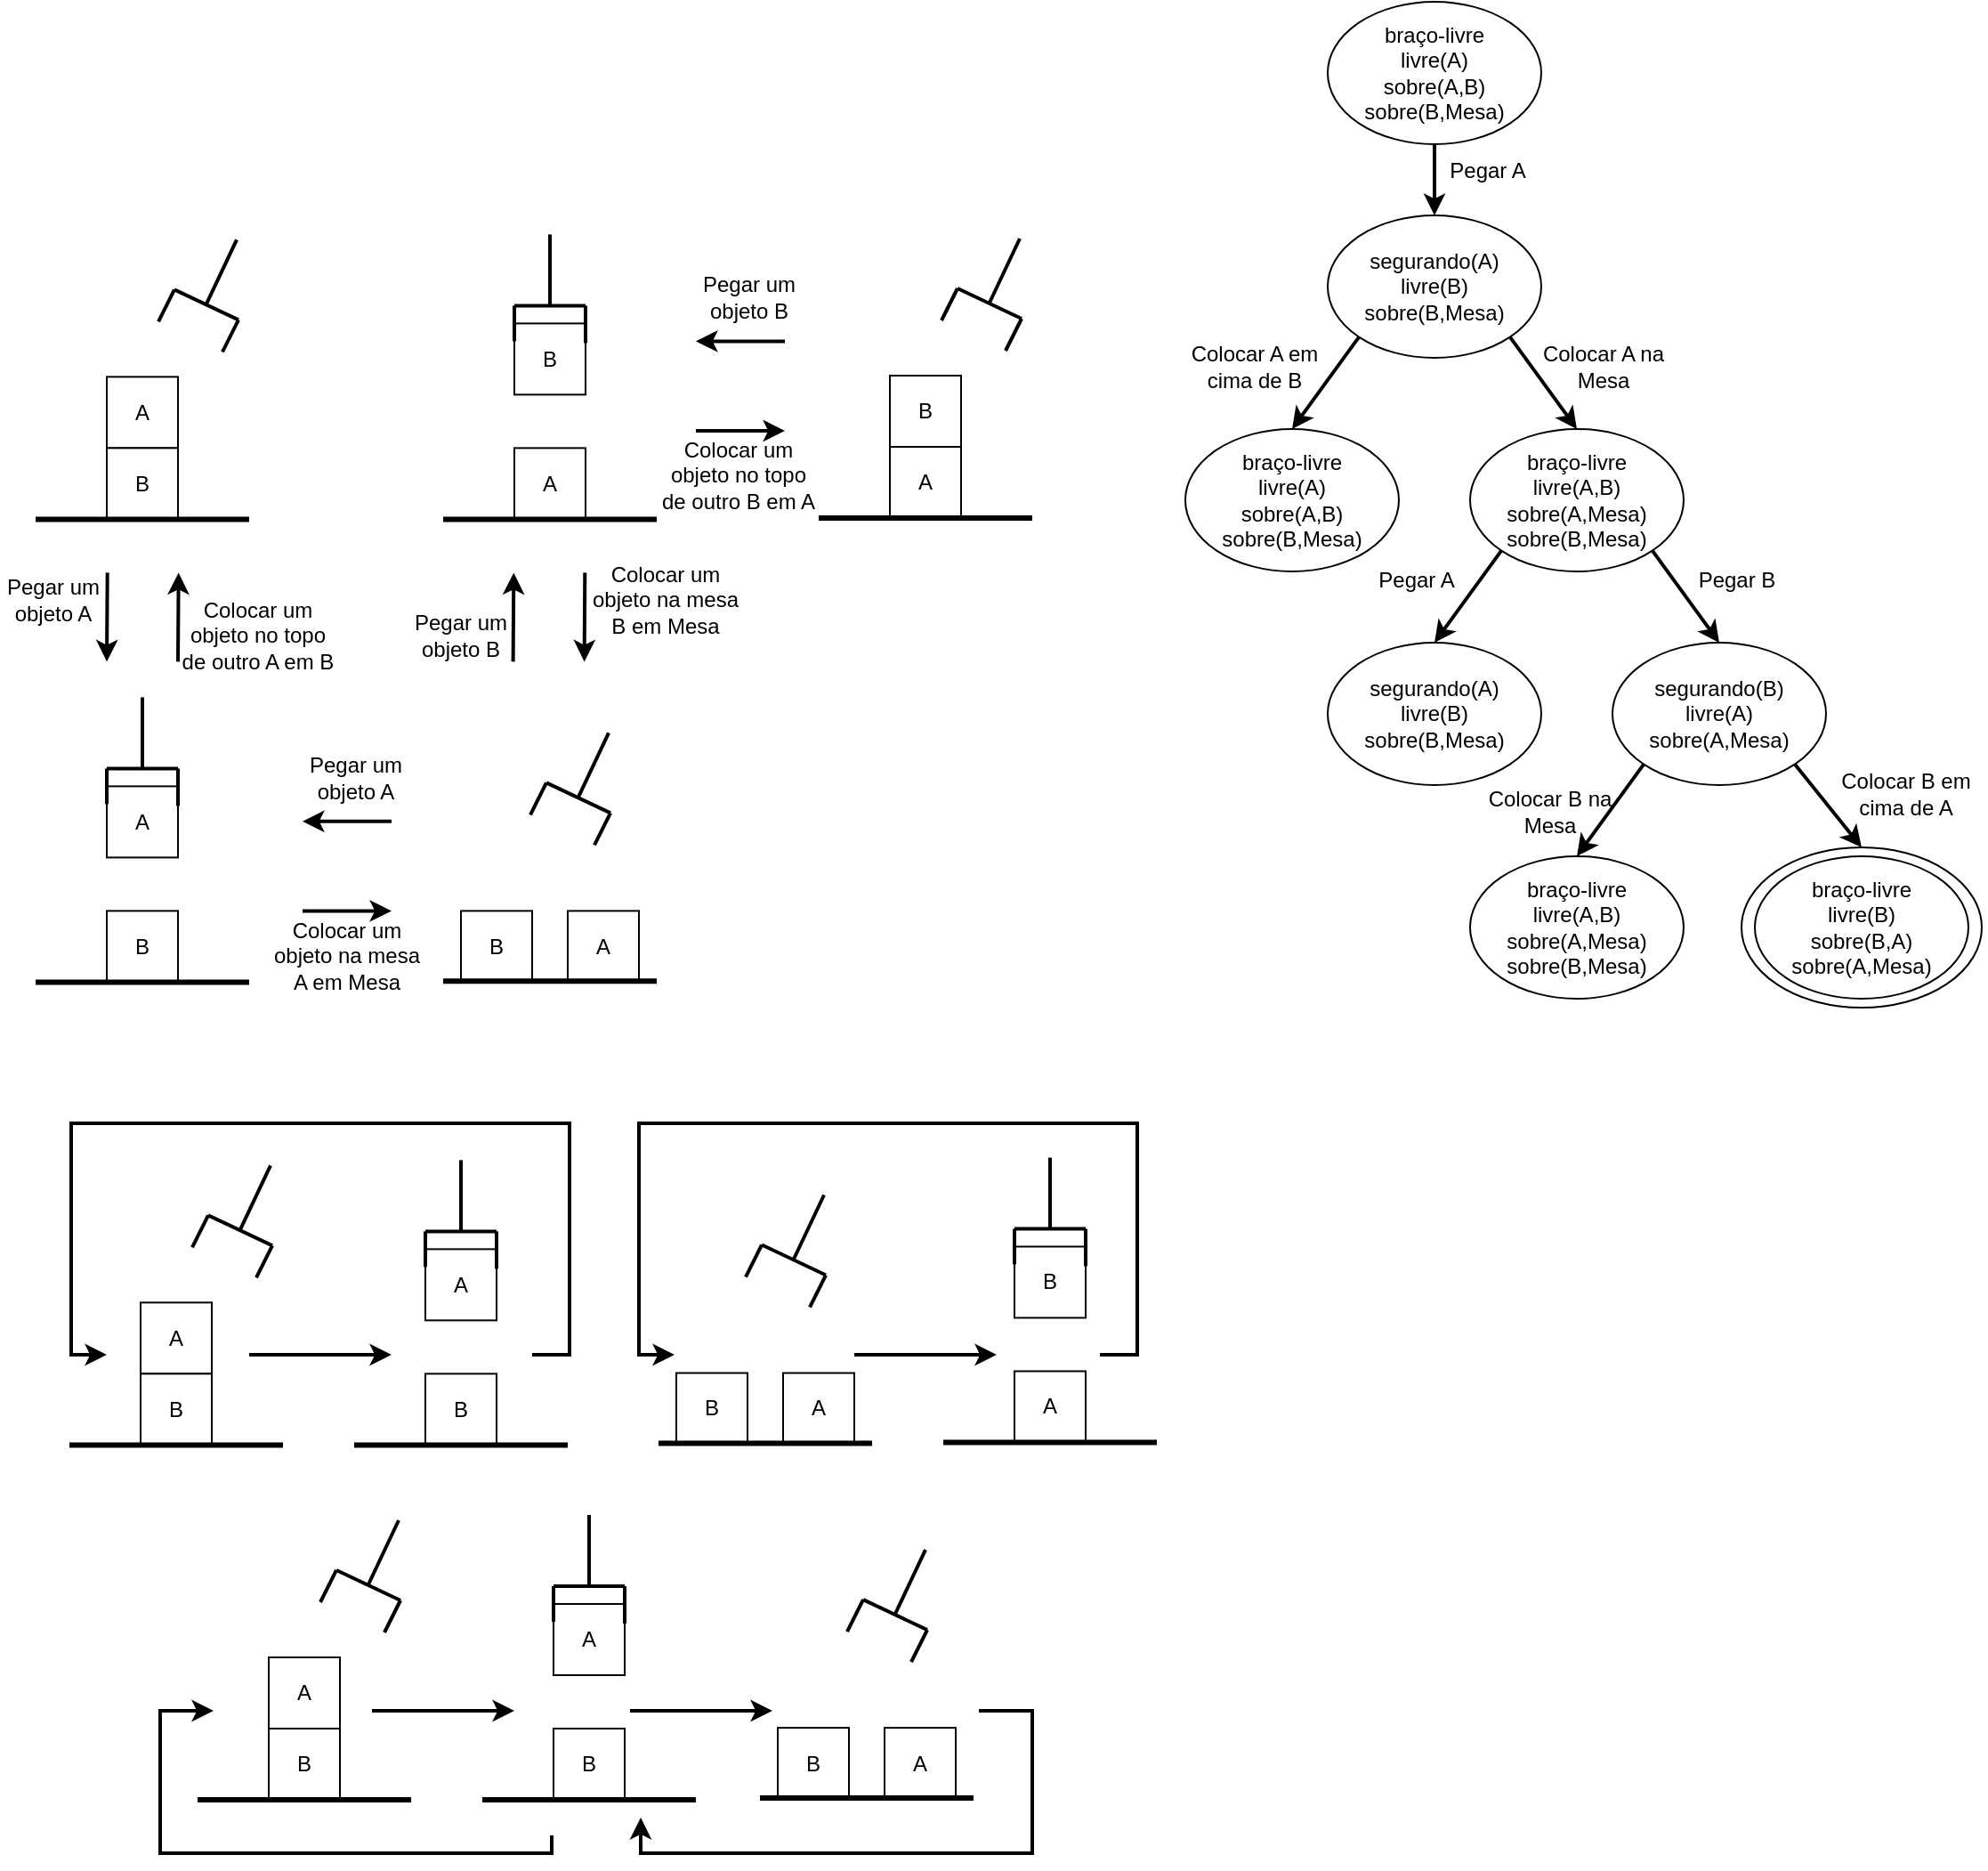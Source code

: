 <mxfile version="20.5.1" type="device"><diagram id="sH138lumXPN_P_m4Gt02" name="Página-1"><mxGraphModel dx="1185" dy="588" grid="1" gridSize="10" guides="1" tooltips="1" connect="1" arrows="1" fold="1" page="1" pageScale="1" pageWidth="827" pageHeight="1169" math="0" shadow="0"><root><mxCell id="0"/><mxCell id="1" parent="0"/><mxCell id="Xl8rN-HbpqzGhEeJ-AXW-102" value="" style="ellipse;whiteSpace=wrap;html=1;" parent="1" vertex="1"><mxGeometry x="998.5" y="515" width="135" height="90" as="geometry"/></mxCell><mxCell id="Xl8rN-HbpqzGhEeJ-AXW-1" value="A" style="whiteSpace=wrap;html=1;aspect=fixed;" parent="1" vertex="1"><mxGeometry x="80" y="250.69" width="40" height="40" as="geometry"/></mxCell><mxCell id="Xl8rN-HbpqzGhEeJ-AXW-2" value="B" style="whiteSpace=wrap;html=1;aspect=fixed;" parent="1" vertex="1"><mxGeometry x="80" y="290.69" width="40" height="40" as="geometry"/></mxCell><mxCell id="Xl8rN-HbpqzGhEeJ-AXW-3" value="" style="endArrow=none;html=1;rounded=0;strokeWidth=3;" parent="1" edge="1"><mxGeometry width="50" height="50" relative="1" as="geometry"><mxPoint x="40" y="330.69" as="sourcePoint"/><mxPoint x="160" y="330.69" as="targetPoint"/></mxGeometry></mxCell><mxCell id="Xl8rN-HbpqzGhEeJ-AXW-8" value="" style="group;rotation=25;" parent="1" vertex="1" connectable="0"><mxGeometry x="120" y="170.69" width="40" height="60" as="geometry"/></mxCell><mxCell id="Xl8rN-HbpqzGhEeJ-AXW-4" value="" style="endArrow=none;html=1;rounded=0;strokeWidth=2;" parent="Xl8rN-HbpqzGhEeJ-AXW-8" edge="1"><mxGeometry width="50" height="50" relative="1" as="geometry"><mxPoint x="16" y="39" as="sourcePoint"/><mxPoint x="33" y="3" as="targetPoint"/></mxGeometry></mxCell><mxCell id="Xl8rN-HbpqzGhEeJ-AXW-5" value="" style="endArrow=none;html=1;rounded=0;strokeWidth=2;" parent="Xl8rN-HbpqzGhEeJ-AXW-8" edge="1"><mxGeometry width="50" height="50" relative="1" as="geometry"><mxPoint x="34" y="48" as="sourcePoint"/><mxPoint x="-2" y="31" as="targetPoint"/></mxGeometry></mxCell><mxCell id="Xl8rN-HbpqzGhEeJ-AXW-6" value="" style="endArrow=none;html=1;rounded=0;strokeWidth=2;" parent="Xl8rN-HbpqzGhEeJ-AXW-8" edge="1"><mxGeometry width="50" height="50" relative="1" as="geometry"><mxPoint x="-11" y="49" as="sourcePoint"/><mxPoint x="-2" y="31" as="targetPoint"/></mxGeometry></mxCell><mxCell id="Xl8rN-HbpqzGhEeJ-AXW-7" value="" style="endArrow=none;html=1;rounded=0;strokeWidth=2;" parent="Xl8rN-HbpqzGhEeJ-AXW-8" edge="1"><mxGeometry width="50" height="50" relative="1" as="geometry"><mxPoint x="25" y="66" as="sourcePoint"/><mxPoint x="34" y="48" as="targetPoint"/></mxGeometry></mxCell><mxCell id="Xl8rN-HbpqzGhEeJ-AXW-9" value="A" style="whiteSpace=wrap;html=1;aspect=fixed;" parent="1" vertex="1"><mxGeometry x="80" y="480.69" width="40" height="40" as="geometry"/></mxCell><mxCell id="Xl8rN-HbpqzGhEeJ-AXW-10" value="B" style="whiteSpace=wrap;html=1;aspect=fixed;" parent="1" vertex="1"><mxGeometry x="80" y="550.69" width="40" height="40" as="geometry"/></mxCell><mxCell id="Xl8rN-HbpqzGhEeJ-AXW-11" value="" style="endArrow=none;html=1;rounded=0;strokeWidth=3;" parent="1" edge="1"><mxGeometry width="50" height="50" relative="1" as="geometry"><mxPoint x="40" y="590.69" as="sourcePoint"/><mxPoint x="160" y="590.69" as="targetPoint"/></mxGeometry></mxCell><mxCell id="Xl8rN-HbpqzGhEeJ-AXW-12" value="" style="group;rotation=0;" parent="1" vertex="1" connectable="0"><mxGeometry x="80" y="430.69" width="40" height="60" as="geometry"/></mxCell><mxCell id="Xl8rN-HbpqzGhEeJ-AXW-13" value="" style="endArrow=none;html=1;rounded=0;strokeWidth=2;" parent="Xl8rN-HbpqzGhEeJ-AXW-12" edge="1"><mxGeometry width="50" height="50" relative="1" as="geometry"><mxPoint x="20" y="40" as="sourcePoint"/><mxPoint x="20" as="targetPoint"/></mxGeometry></mxCell><mxCell id="Xl8rN-HbpqzGhEeJ-AXW-14" value="" style="endArrow=none;html=1;rounded=0;strokeWidth=2;" parent="Xl8rN-HbpqzGhEeJ-AXW-12" edge="1"><mxGeometry width="50" height="50" relative="1" as="geometry"><mxPoint x="40" y="40" as="sourcePoint"/><mxPoint y="40" as="targetPoint"/></mxGeometry></mxCell><mxCell id="Xl8rN-HbpqzGhEeJ-AXW-15" value="" style="endArrow=none;html=1;rounded=0;strokeWidth=2;" parent="Xl8rN-HbpqzGhEeJ-AXW-12" edge="1"><mxGeometry width="50" height="50" relative="1" as="geometry"><mxPoint y="60" as="sourcePoint"/><mxPoint y="40" as="targetPoint"/></mxGeometry></mxCell><mxCell id="Xl8rN-HbpqzGhEeJ-AXW-16" value="" style="endArrow=none;html=1;rounded=0;strokeWidth=2;" parent="Xl8rN-HbpqzGhEeJ-AXW-12" edge="1"><mxGeometry width="50" height="50" relative="1" as="geometry"><mxPoint x="40" y="61" as="sourcePoint"/><mxPoint x="40" y="40" as="targetPoint"/></mxGeometry></mxCell><mxCell id="Xl8rN-HbpqzGhEeJ-AXW-17" value="A" style="whiteSpace=wrap;html=1;aspect=fixed;" parent="1" vertex="1"><mxGeometry x="339" y="550.69" width="40" height="40" as="geometry"/></mxCell><mxCell id="Xl8rN-HbpqzGhEeJ-AXW-18" value="B" style="whiteSpace=wrap;html=1;aspect=fixed;" parent="1" vertex="1"><mxGeometry x="279" y="550.69" width="40" height="40" as="geometry"/></mxCell><mxCell id="Xl8rN-HbpqzGhEeJ-AXW-19" value="" style="endArrow=none;html=1;rounded=0;strokeWidth=3;" parent="1" edge="1"><mxGeometry width="50" height="50" relative="1" as="geometry"><mxPoint x="269" y="590.12" as="sourcePoint"/><mxPoint x="389" y="590.12" as="targetPoint"/></mxGeometry></mxCell><mxCell id="Xl8rN-HbpqzGhEeJ-AXW-25" value="" style="group;rotation=25;" parent="1" vertex="1" connectable="0"><mxGeometry x="329" y="410.69" width="40" height="60" as="geometry"/></mxCell><mxCell id="Xl8rN-HbpqzGhEeJ-AXW-26" value="" style="endArrow=none;html=1;rounded=0;strokeWidth=2;" parent="Xl8rN-HbpqzGhEeJ-AXW-25" edge="1"><mxGeometry width="50" height="50" relative="1" as="geometry"><mxPoint x="16" y="76" as="sourcePoint"/><mxPoint x="33" y="40" as="targetPoint"/></mxGeometry></mxCell><mxCell id="Xl8rN-HbpqzGhEeJ-AXW-27" value="" style="endArrow=none;html=1;rounded=0;strokeWidth=2;" parent="Xl8rN-HbpqzGhEeJ-AXW-25" edge="1"><mxGeometry width="50" height="50" relative="1" as="geometry"><mxPoint x="34" y="85" as="sourcePoint"/><mxPoint x="-2" y="68" as="targetPoint"/></mxGeometry></mxCell><mxCell id="Xl8rN-HbpqzGhEeJ-AXW-28" value="" style="endArrow=none;html=1;rounded=0;strokeWidth=2;" parent="Xl8rN-HbpqzGhEeJ-AXW-25" edge="1"><mxGeometry width="50" height="50" relative="1" as="geometry"><mxPoint x="-11" y="86" as="sourcePoint"/><mxPoint x="-2" y="68" as="targetPoint"/></mxGeometry></mxCell><mxCell id="Xl8rN-HbpqzGhEeJ-AXW-29" value="" style="endArrow=none;html=1;rounded=0;strokeWidth=2;" parent="Xl8rN-HbpqzGhEeJ-AXW-25" edge="1"><mxGeometry width="50" height="50" relative="1" as="geometry"><mxPoint x="25" y="103" as="sourcePoint"/><mxPoint x="34" y="85" as="targetPoint"/></mxGeometry></mxCell><mxCell id="Xl8rN-HbpqzGhEeJ-AXW-38" value="A" style="whiteSpace=wrap;html=1;aspect=fixed;" parent="1" vertex="1"><mxGeometry x="309" y="290.69" width="40" height="40" as="geometry"/></mxCell><mxCell id="Xl8rN-HbpqzGhEeJ-AXW-39" value="B" style="whiteSpace=wrap;html=1;aspect=fixed;" parent="1" vertex="1"><mxGeometry x="309" y="220.69" width="40" height="40" as="geometry"/></mxCell><mxCell id="Xl8rN-HbpqzGhEeJ-AXW-40" value="" style="endArrow=none;html=1;rounded=0;strokeWidth=3;" parent="1" edge="1"><mxGeometry width="50" height="50" relative="1" as="geometry"><mxPoint x="269" y="330.69" as="sourcePoint"/><mxPoint x="389" y="330.69" as="targetPoint"/></mxGeometry></mxCell><mxCell id="Xl8rN-HbpqzGhEeJ-AXW-41" value="" style="group;rotation=0;" parent="1" vertex="1" connectable="0"><mxGeometry x="309" y="170.69" width="40" height="60" as="geometry"/></mxCell><mxCell id="Xl8rN-HbpqzGhEeJ-AXW-42" value="" style="endArrow=none;html=1;rounded=0;strokeWidth=2;" parent="Xl8rN-HbpqzGhEeJ-AXW-41" edge="1"><mxGeometry width="50" height="50" relative="1" as="geometry"><mxPoint x="20" y="40" as="sourcePoint"/><mxPoint x="20" as="targetPoint"/></mxGeometry></mxCell><mxCell id="Xl8rN-HbpqzGhEeJ-AXW-43" value="" style="endArrow=none;html=1;rounded=0;strokeWidth=2;" parent="Xl8rN-HbpqzGhEeJ-AXW-41" edge="1"><mxGeometry width="50" height="50" relative="1" as="geometry"><mxPoint x="40" y="40" as="sourcePoint"/><mxPoint y="40" as="targetPoint"/></mxGeometry></mxCell><mxCell id="Xl8rN-HbpqzGhEeJ-AXW-44" value="" style="endArrow=none;html=1;rounded=0;strokeWidth=2;" parent="Xl8rN-HbpqzGhEeJ-AXW-41" edge="1"><mxGeometry width="50" height="50" relative="1" as="geometry"><mxPoint y="60" as="sourcePoint"/><mxPoint y="40" as="targetPoint"/></mxGeometry></mxCell><mxCell id="Xl8rN-HbpqzGhEeJ-AXW-45" value="" style="endArrow=none;html=1;rounded=0;strokeWidth=2;" parent="Xl8rN-HbpqzGhEeJ-AXW-41" edge="1"><mxGeometry width="50" height="50" relative="1" as="geometry"><mxPoint x="40" y="61" as="sourcePoint"/><mxPoint x="40" y="40" as="targetPoint"/></mxGeometry></mxCell><mxCell id="Xl8rN-HbpqzGhEeJ-AXW-46" value="A" style="whiteSpace=wrap;html=1;aspect=fixed;" parent="1" vertex="1"><mxGeometry x="520" y="290" width="40" height="40" as="geometry"/></mxCell><mxCell id="Xl8rN-HbpqzGhEeJ-AXW-47" value="B" style="whiteSpace=wrap;html=1;aspect=fixed;" parent="1" vertex="1"><mxGeometry x="520" y="250" width="40" height="40" as="geometry"/></mxCell><mxCell id="Xl8rN-HbpqzGhEeJ-AXW-48" value="" style="endArrow=none;html=1;rounded=0;strokeWidth=3;" parent="1" edge="1"><mxGeometry width="50" height="50" relative="1" as="geometry"><mxPoint x="480" y="330" as="sourcePoint"/><mxPoint x="600" y="330" as="targetPoint"/></mxGeometry></mxCell><mxCell id="Xl8rN-HbpqzGhEeJ-AXW-49" value="" style="group;rotation=25;" parent="1" vertex="1" connectable="0"><mxGeometry x="560" y="170" width="40" height="60" as="geometry"/></mxCell><mxCell id="Xl8rN-HbpqzGhEeJ-AXW-50" value="" style="endArrow=none;html=1;rounded=0;strokeWidth=2;" parent="Xl8rN-HbpqzGhEeJ-AXW-49" edge="1"><mxGeometry width="50" height="50" relative="1" as="geometry"><mxPoint x="16" y="39" as="sourcePoint"/><mxPoint x="33" y="3" as="targetPoint"/></mxGeometry></mxCell><mxCell id="Xl8rN-HbpqzGhEeJ-AXW-51" value="" style="endArrow=none;html=1;rounded=0;strokeWidth=2;" parent="Xl8rN-HbpqzGhEeJ-AXW-49" edge="1"><mxGeometry width="50" height="50" relative="1" as="geometry"><mxPoint x="34" y="48" as="sourcePoint"/><mxPoint x="-2" y="31" as="targetPoint"/></mxGeometry></mxCell><mxCell id="Xl8rN-HbpqzGhEeJ-AXW-52" value="" style="endArrow=none;html=1;rounded=0;strokeWidth=2;" parent="Xl8rN-HbpqzGhEeJ-AXW-49" edge="1"><mxGeometry width="50" height="50" relative="1" as="geometry"><mxPoint x="-11" y="49" as="sourcePoint"/><mxPoint x="-2" y="31" as="targetPoint"/></mxGeometry></mxCell><mxCell id="Xl8rN-HbpqzGhEeJ-AXW-53" value="" style="endArrow=none;html=1;rounded=0;strokeWidth=2;" parent="Xl8rN-HbpqzGhEeJ-AXW-49" edge="1"><mxGeometry width="50" height="50" relative="1" as="geometry"><mxPoint x="25" y="66" as="sourcePoint"/><mxPoint x="34" y="48" as="targetPoint"/></mxGeometry></mxCell><mxCell id="Xl8rN-HbpqzGhEeJ-AXW-54" value="" style="endArrow=classic;html=1;rounded=0;strokeWidth=2;" parent="1" edge="1"><mxGeometry width="50" height="50" relative="1" as="geometry"><mxPoint x="80.34" y="360.69" as="sourcePoint"/><mxPoint x="80" y="410.69" as="targetPoint"/></mxGeometry></mxCell><mxCell id="Xl8rN-HbpqzGhEeJ-AXW-55" value="" style="endArrow=classic;html=1;rounded=0;strokeWidth=2;" parent="1" edge="1"><mxGeometry width="50" height="50" relative="1" as="geometry"><mxPoint x="120" y="410.69" as="sourcePoint"/><mxPoint x="120.34" y="360.69" as="targetPoint"/></mxGeometry></mxCell><mxCell id="Xl8rN-HbpqzGhEeJ-AXW-56" value="" style="endArrow=classic;html=1;rounded=0;strokeWidth=2;" parent="1" edge="1"><mxGeometry width="50" height="50" relative="1" as="geometry"><mxPoint x="190" y="550.69" as="sourcePoint"/><mxPoint x="240" y="550.69" as="targetPoint"/></mxGeometry></mxCell><mxCell id="Xl8rN-HbpqzGhEeJ-AXW-57" value="" style="endArrow=classic;html=1;rounded=0;strokeWidth=2;" parent="1" edge="1"><mxGeometry width="50" height="50" relative="1" as="geometry"><mxPoint x="240" y="500.35" as="sourcePoint"/><mxPoint x="190" y="500.35" as="targetPoint"/></mxGeometry></mxCell><mxCell id="Xl8rN-HbpqzGhEeJ-AXW-58" value="" style="endArrow=classic;html=1;rounded=0;strokeWidth=2;" parent="1" edge="1"><mxGeometry width="50" height="50" relative="1" as="geometry"><mxPoint x="308.31" y="410.69" as="sourcePoint"/><mxPoint x="308.65" y="360.69" as="targetPoint"/></mxGeometry></mxCell><mxCell id="Xl8rN-HbpqzGhEeJ-AXW-59" value="" style="endArrow=classic;html=1;rounded=0;strokeWidth=2;" parent="1" edge="1"><mxGeometry width="50" height="50" relative="1" as="geometry"><mxPoint x="348.65" y="360.69" as="sourcePoint"/><mxPoint x="348.31" y="410.69" as="targetPoint"/></mxGeometry></mxCell><mxCell id="Xl8rN-HbpqzGhEeJ-AXW-60" value="" style="endArrow=classic;html=1;rounded=0;strokeWidth=2;" parent="1" edge="1"><mxGeometry width="50" height="50" relative="1" as="geometry"><mxPoint x="411" y="281.03" as="sourcePoint"/><mxPoint x="461" y="281.03" as="targetPoint"/></mxGeometry></mxCell><mxCell id="Xl8rN-HbpqzGhEeJ-AXW-61" value="" style="endArrow=classic;html=1;rounded=0;strokeWidth=2;" parent="1" edge="1"><mxGeometry width="50" height="50" relative="1" as="geometry"><mxPoint x="461" y="230.69" as="sourcePoint"/><mxPoint x="411" y="230.69" as="targetPoint"/></mxGeometry></mxCell><mxCell id="Xl8rN-HbpqzGhEeJ-AXW-62" value="Pegar um objeto A" style="text;html=1;strokeColor=none;fillColor=none;align=center;verticalAlign=middle;whiteSpace=wrap;rounded=0;" parent="1" vertex="1"><mxGeometry x="20" y="360.69" width="60" height="30" as="geometry"/></mxCell><mxCell id="Xl8rN-HbpqzGhEeJ-AXW-63" value="Colocar um objeto no topo de outro A em B" style="text;html=1;strokeColor=none;fillColor=none;align=center;verticalAlign=middle;whiteSpace=wrap;rounded=0;" parent="1" vertex="1"><mxGeometry x="120" y="380.69" width="90" height="30" as="geometry"/></mxCell><mxCell id="Xl8rN-HbpqzGhEeJ-AXW-64" value="Pegar um objeto A" style="text;html=1;strokeColor=none;fillColor=none;align=center;verticalAlign=middle;whiteSpace=wrap;rounded=0;" parent="1" vertex="1"><mxGeometry x="190" y="460.69" width="60" height="30" as="geometry"/></mxCell><mxCell id="Xl8rN-HbpqzGhEeJ-AXW-65" value="Colocar um objeto na mesa A em Mesa" style="text;html=1;strokeColor=none;fillColor=none;align=center;verticalAlign=middle;whiteSpace=wrap;rounded=0;" parent="1" vertex="1"><mxGeometry x="170" y="560.69" width="90" height="30" as="geometry"/></mxCell><mxCell id="Xl8rN-HbpqzGhEeJ-AXW-66" value="Pegar um objeto B" style="text;html=1;strokeColor=none;fillColor=none;align=center;verticalAlign=middle;whiteSpace=wrap;rounded=0;" parent="1" vertex="1"><mxGeometry x="249" y="380.69" width="60" height="30" as="geometry"/></mxCell><mxCell id="Xl8rN-HbpqzGhEeJ-AXW-67" value="Colocar um objeto na mesa B em Mesa" style="text;html=1;strokeColor=none;fillColor=none;align=center;verticalAlign=middle;whiteSpace=wrap;rounded=0;" parent="1" vertex="1"><mxGeometry x="349" y="360.69" width="90" height="30" as="geometry"/></mxCell><mxCell id="Xl8rN-HbpqzGhEeJ-AXW-68" value="Pegar um objeto B" style="text;html=1;strokeColor=none;fillColor=none;align=center;verticalAlign=middle;whiteSpace=wrap;rounded=0;" parent="1" vertex="1"><mxGeometry x="411" y="190.69" width="60" height="30" as="geometry"/></mxCell><mxCell id="Xl8rN-HbpqzGhEeJ-AXW-69" value="Colocar um objeto no topo de outro B em A" style="text;html=1;strokeColor=none;fillColor=none;align=center;verticalAlign=middle;whiteSpace=wrap;rounded=0;" parent="1" vertex="1"><mxGeometry x="390" y="290.69" width="90" height="30" as="geometry"/></mxCell><mxCell id="Xl8rN-HbpqzGhEeJ-AXW-72" value="braço-livre&lt;br&gt;livre(A)&lt;br&gt;sobre(A,B)&lt;br&gt;sobre(B,Mesa)" style="ellipse;whiteSpace=wrap;html=1;" parent="1" vertex="1"><mxGeometry x="766" y="40" width="120" height="80" as="geometry"/></mxCell><mxCell id="Xl8rN-HbpqzGhEeJ-AXW-73" value="segurando(A)&lt;br&gt;livre(B)&lt;br&gt;sobre(B,Mesa)" style="ellipse;whiteSpace=wrap;html=1;" parent="1" vertex="1"><mxGeometry x="766" y="160" width="120" height="80" as="geometry"/></mxCell><mxCell id="Xl8rN-HbpqzGhEeJ-AXW-74" value="braço-livre&lt;br&gt;livre(A,B)&lt;br&gt;sobre(A,Mesa)&lt;br&gt;sobre(B,Mesa)" style="ellipse;whiteSpace=wrap;html=1;" parent="1" vertex="1"><mxGeometry x="846" y="280" width="120" height="80" as="geometry"/></mxCell><mxCell id="Xl8rN-HbpqzGhEeJ-AXW-75" value="segurando(B)&lt;br&gt;livre(A)&lt;br&gt;sobre(A,Mesa)" style="ellipse;whiteSpace=wrap;html=1;" parent="1" vertex="1"><mxGeometry x="926" y="400" width="120" height="80" as="geometry"/></mxCell><mxCell id="Xl8rN-HbpqzGhEeJ-AXW-76" value="braço-livre&lt;br&gt;livre(B)&lt;br&gt;sobre(B,A)&lt;br&gt;sobre(A,Mesa)" style="ellipse;whiteSpace=wrap;html=1;" parent="1" vertex="1"><mxGeometry x="1006" y="520" width="120" height="80" as="geometry"/></mxCell><mxCell id="Xl8rN-HbpqzGhEeJ-AXW-79" value="Pegar A" style="text;html=1;strokeColor=none;fillColor=none;align=center;verticalAlign=middle;whiteSpace=wrap;rounded=0;" parent="1" vertex="1"><mxGeometry x="826" y="120" width="60" height="30" as="geometry"/></mxCell><mxCell id="Xl8rN-HbpqzGhEeJ-AXW-81" value="Colocar A em cima de B" style="text;html=1;strokeColor=none;fillColor=none;align=center;verticalAlign=middle;whiteSpace=wrap;rounded=0;" parent="1" vertex="1"><mxGeometry x="680" y="230" width="90" height="30" as="geometry"/></mxCell><mxCell id="Xl8rN-HbpqzGhEeJ-AXW-82" value="" style="endArrow=classic;html=1;rounded=0;strokeWidth=2;exitX=0.5;exitY=1;exitDx=0;exitDy=0;entryX=0.5;entryY=0;entryDx=0;entryDy=0;" parent="1" source="Xl8rN-HbpqzGhEeJ-AXW-72" target="Xl8rN-HbpqzGhEeJ-AXW-73" edge="1"><mxGeometry width="50" height="50" relative="1" as="geometry"><mxPoint x="706" y="220" as="sourcePoint"/><mxPoint x="756" y="170" as="targetPoint"/></mxGeometry></mxCell><mxCell id="Xl8rN-HbpqzGhEeJ-AXW-83" value="braço-livre&lt;br&gt;livre(A)&lt;br&gt;sobre(A,B)&lt;br&gt;sobre(B,Mesa)" style="ellipse;whiteSpace=wrap;html=1;" parent="1" vertex="1"><mxGeometry x="686" y="280" width="120" height="80" as="geometry"/></mxCell><mxCell id="Xl8rN-HbpqzGhEeJ-AXW-85" value="" style="endArrow=classic;html=1;rounded=0;strokeWidth=2;exitX=0;exitY=1;exitDx=0;exitDy=0;entryX=0.5;entryY=0;entryDx=0;entryDy=0;" parent="1" source="Xl8rN-HbpqzGhEeJ-AXW-73" target="Xl8rN-HbpqzGhEeJ-AXW-83" edge="1"><mxGeometry width="50" height="50" relative="1" as="geometry"><mxPoint x="826" y="240" as="sourcePoint"/><mxPoint x="826" y="280" as="targetPoint"/></mxGeometry></mxCell><mxCell id="Xl8rN-HbpqzGhEeJ-AXW-86" value="" style="endArrow=classic;html=1;rounded=0;strokeWidth=2;exitX=1;exitY=1;exitDx=0;exitDy=0;entryX=0.5;entryY=0;entryDx=0;entryDy=0;" parent="1" source="Xl8rN-HbpqzGhEeJ-AXW-73" target="Xl8rN-HbpqzGhEeJ-AXW-74" edge="1"><mxGeometry width="50" height="50" relative="1" as="geometry"><mxPoint x="706" y="290" as="sourcePoint"/><mxPoint x="756" y="240" as="targetPoint"/></mxGeometry></mxCell><mxCell id="Xl8rN-HbpqzGhEeJ-AXW-87" value="Colocar A na Mesa" style="text;html=1;strokeColor=none;fillColor=none;align=center;verticalAlign=middle;whiteSpace=wrap;rounded=0;" parent="1" vertex="1"><mxGeometry x="876" y="230" width="90" height="30" as="geometry"/></mxCell><mxCell id="Xl8rN-HbpqzGhEeJ-AXW-88" value="segurando(A)&lt;br&gt;livre(B)&lt;br&gt;sobre(B,Mesa)" style="ellipse;whiteSpace=wrap;html=1;" parent="1" vertex="1"><mxGeometry x="766" y="400" width="120" height="80" as="geometry"/></mxCell><mxCell id="Xl8rN-HbpqzGhEeJ-AXW-90" value="" style="endArrow=classic;html=1;rounded=0;strokeWidth=2;exitX=0;exitY=1;exitDx=0;exitDy=0;entryX=0.5;entryY=0;entryDx=0;entryDy=0;" parent="1" source="Xl8rN-HbpqzGhEeJ-AXW-74" target="Xl8rN-HbpqzGhEeJ-AXW-88" edge="1"><mxGeometry width="50" height="50" relative="1" as="geometry"><mxPoint x="863.574" y="348.284" as="sourcePoint"/><mxPoint x="806" y="380" as="targetPoint"/></mxGeometry></mxCell><mxCell id="Xl8rN-HbpqzGhEeJ-AXW-91" value="Pegar A" style="text;html=1;strokeColor=none;fillColor=none;align=center;verticalAlign=middle;whiteSpace=wrap;rounded=0;" parent="1" vertex="1"><mxGeometry x="786" y="350" width="60" height="30" as="geometry"/></mxCell><mxCell id="Xl8rN-HbpqzGhEeJ-AXW-92" value="" style="endArrow=classic;html=1;rounded=0;strokeWidth=2;exitX=1;exitY=1;exitDx=0;exitDy=0;entryX=0.5;entryY=0;entryDx=0;entryDy=0;" parent="1" source="Xl8rN-HbpqzGhEeJ-AXW-74" target="Xl8rN-HbpqzGhEeJ-AXW-75" edge="1"><mxGeometry width="50" height="50" relative="1" as="geometry"><mxPoint x="936" y="380" as="sourcePoint"/><mxPoint x="1006" y="360" as="targetPoint"/></mxGeometry></mxCell><mxCell id="Xl8rN-HbpqzGhEeJ-AXW-93" value="Pegar B" style="text;html=1;strokeColor=none;fillColor=none;align=center;verticalAlign=middle;whiteSpace=wrap;rounded=0;" parent="1" vertex="1"><mxGeometry x="966" y="350" width="60" height="30" as="geometry"/></mxCell><mxCell id="Xl8rN-HbpqzGhEeJ-AXW-94" value="braço-livre&lt;br&gt;livre(A,B)&lt;br&gt;sobre(A,Mesa)&lt;br&gt;sobre(B,Mesa)" style="ellipse;whiteSpace=wrap;html=1;" parent="1" vertex="1"><mxGeometry x="846" y="520" width="120" height="80" as="geometry"/></mxCell><mxCell id="Xl8rN-HbpqzGhEeJ-AXW-95" value="" style="endArrow=classic;html=1;rounded=0;strokeWidth=2;exitX=0;exitY=1;exitDx=0;exitDy=0;entryX=0.5;entryY=0;entryDx=0;entryDy=0;" parent="1" source="Xl8rN-HbpqzGhEeJ-AXW-75" target="Xl8rN-HbpqzGhEeJ-AXW-94" edge="1"><mxGeometry width="50" height="50" relative="1" as="geometry"><mxPoint x="946" y="490" as="sourcePoint"/><mxPoint x="896" y="510" as="targetPoint"/></mxGeometry></mxCell><mxCell id="Xl8rN-HbpqzGhEeJ-AXW-96" value="" style="endArrow=classic;html=1;rounded=0;strokeWidth=2;exitX=1;exitY=1;exitDx=0;exitDy=0;entryX=0.5;entryY=0;entryDx=0;entryDy=0;" parent="1" source="Xl8rN-HbpqzGhEeJ-AXW-75" target="Xl8rN-HbpqzGhEeJ-AXW-102" edge="1"><mxGeometry width="50" height="50" relative="1" as="geometry"><mxPoint x="1016" y="500" as="sourcePoint"/><mxPoint x="1016" y="500" as="targetPoint"/></mxGeometry></mxCell><mxCell id="Xl8rN-HbpqzGhEeJ-AXW-97" value="Colocar B na Mesa" style="text;html=1;strokeColor=none;fillColor=none;align=center;verticalAlign=middle;whiteSpace=wrap;rounded=0;" parent="1" vertex="1"><mxGeometry x="846" y="480" width="90" height="30" as="geometry"/></mxCell><mxCell id="Xl8rN-HbpqzGhEeJ-AXW-98" value="Colocar B em cima de A" style="text;html=1;strokeColor=none;fillColor=none;align=center;verticalAlign=middle;whiteSpace=wrap;rounded=0;" parent="1" vertex="1"><mxGeometry x="1046" y="470" width="90" height="30" as="geometry"/></mxCell><mxCell id="00lQTRc9h0J12od1qEHV-8" value="A" style="whiteSpace=wrap;html=1;aspect=fixed;" vertex="1" parent="1"><mxGeometry x="99" y="770.69" width="40" height="40" as="geometry"/></mxCell><mxCell id="00lQTRc9h0J12od1qEHV-9" value="B" style="whiteSpace=wrap;html=1;aspect=fixed;" vertex="1" parent="1"><mxGeometry x="99" y="810.69" width="40" height="40" as="geometry"/></mxCell><mxCell id="00lQTRc9h0J12od1qEHV-10" value="" style="endArrow=none;html=1;rounded=0;strokeWidth=3;" edge="1" parent="1"><mxGeometry width="50" height="50" relative="1" as="geometry"><mxPoint x="59" y="850.69" as="sourcePoint"/><mxPoint x="179" y="850.69" as="targetPoint"/></mxGeometry></mxCell><mxCell id="00lQTRc9h0J12od1qEHV-11" value="" style="group;rotation=25;" vertex="1" connectable="0" parent="1"><mxGeometry x="139" y="690.69" width="40" height="60" as="geometry"/></mxCell><mxCell id="00lQTRc9h0J12od1qEHV-12" value="" style="endArrow=none;html=1;rounded=0;strokeWidth=2;" edge="1" parent="00lQTRc9h0J12od1qEHV-11"><mxGeometry width="50" height="50" relative="1" as="geometry"><mxPoint x="16" y="39" as="sourcePoint"/><mxPoint x="33" y="3" as="targetPoint"/></mxGeometry></mxCell><mxCell id="00lQTRc9h0J12od1qEHV-13" value="" style="endArrow=none;html=1;rounded=0;strokeWidth=2;" edge="1" parent="00lQTRc9h0J12od1qEHV-11"><mxGeometry width="50" height="50" relative="1" as="geometry"><mxPoint x="34" y="48" as="sourcePoint"/><mxPoint x="-2" y="31" as="targetPoint"/></mxGeometry></mxCell><mxCell id="00lQTRc9h0J12od1qEHV-14" value="" style="endArrow=none;html=1;rounded=0;strokeWidth=2;" edge="1" parent="00lQTRc9h0J12od1qEHV-11"><mxGeometry width="50" height="50" relative="1" as="geometry"><mxPoint x="-11" y="49" as="sourcePoint"/><mxPoint x="-2" y="31" as="targetPoint"/></mxGeometry></mxCell><mxCell id="00lQTRc9h0J12od1qEHV-15" value="" style="endArrow=none;html=1;rounded=0;strokeWidth=2;" edge="1" parent="00lQTRc9h0J12od1qEHV-11"><mxGeometry width="50" height="50" relative="1" as="geometry"><mxPoint x="25" y="66" as="sourcePoint"/><mxPoint x="34" y="48" as="targetPoint"/></mxGeometry></mxCell><mxCell id="00lQTRc9h0J12od1qEHV-16" value="A" style="whiteSpace=wrap;html=1;aspect=fixed;" vertex="1" parent="1"><mxGeometry x="259" y="740.69" width="40" height="40" as="geometry"/></mxCell><mxCell id="00lQTRc9h0J12od1qEHV-17" value="B" style="whiteSpace=wrap;html=1;aspect=fixed;" vertex="1" parent="1"><mxGeometry x="259" y="810.69" width="40" height="40" as="geometry"/></mxCell><mxCell id="00lQTRc9h0J12od1qEHV-18" value="" style="endArrow=none;html=1;rounded=0;strokeWidth=3;" edge="1" parent="1"><mxGeometry width="50" height="50" relative="1" as="geometry"><mxPoint x="219" y="850.69" as="sourcePoint"/><mxPoint x="339" y="850.69" as="targetPoint"/></mxGeometry></mxCell><mxCell id="00lQTRc9h0J12od1qEHV-19" value="" style="group;rotation=0;" vertex="1" connectable="0" parent="1"><mxGeometry x="259" y="690.69" width="40" height="60" as="geometry"/></mxCell><mxCell id="00lQTRc9h0J12od1qEHV-20" value="" style="endArrow=none;html=1;rounded=0;strokeWidth=2;" edge="1" parent="00lQTRc9h0J12od1qEHV-19"><mxGeometry width="50" height="50" relative="1" as="geometry"><mxPoint x="20" y="40" as="sourcePoint"/><mxPoint x="20" as="targetPoint"/></mxGeometry></mxCell><mxCell id="00lQTRc9h0J12od1qEHV-21" value="" style="endArrow=none;html=1;rounded=0;strokeWidth=2;" edge="1" parent="00lQTRc9h0J12od1qEHV-19"><mxGeometry width="50" height="50" relative="1" as="geometry"><mxPoint x="40" y="40" as="sourcePoint"/><mxPoint y="40" as="targetPoint"/></mxGeometry></mxCell><mxCell id="00lQTRc9h0J12od1qEHV-22" value="" style="endArrow=none;html=1;rounded=0;strokeWidth=2;" edge="1" parent="00lQTRc9h0J12od1qEHV-19"><mxGeometry width="50" height="50" relative="1" as="geometry"><mxPoint y="60" as="sourcePoint"/><mxPoint y="40" as="targetPoint"/></mxGeometry></mxCell><mxCell id="00lQTRc9h0J12od1qEHV-23" value="" style="endArrow=none;html=1;rounded=0;strokeWidth=2;" edge="1" parent="00lQTRc9h0J12od1qEHV-19"><mxGeometry width="50" height="50" relative="1" as="geometry"><mxPoint x="40" y="61" as="sourcePoint"/><mxPoint x="40" y="40" as="targetPoint"/></mxGeometry></mxCell><mxCell id="00lQTRc9h0J12od1qEHV-65" value="" style="endArrow=classic;html=1;rounded=0;strokeWidth=2;" edge="1" parent="1"><mxGeometry width="50" height="50" relative="1" as="geometry"><mxPoint x="160" y="800" as="sourcePoint"/><mxPoint x="240" y="800" as="targetPoint"/></mxGeometry></mxCell><mxCell id="00lQTRc9h0J12od1qEHV-66" value="" style="endArrow=classic;html=1;rounded=0;strokeWidth=2;" edge="1" parent="1"><mxGeometry width="50" height="50" relative="1" as="geometry"><mxPoint x="319" y="800" as="sourcePoint"/><mxPoint x="80" y="800" as="targetPoint"/><Array as="points"><mxPoint x="340" y="800"/><mxPoint x="340" y="670"/><mxPoint x="60" y="670"/><mxPoint x="60" y="800"/></Array></mxGeometry></mxCell><mxCell id="00lQTRc9h0J12od1qEHV-78" value="A" style="whiteSpace=wrap;html=1;aspect=fixed;" vertex="1" parent="1"><mxGeometry x="460" y="810.26" width="40" height="40" as="geometry"/></mxCell><mxCell id="00lQTRc9h0J12od1qEHV-79" value="B" style="whiteSpace=wrap;html=1;aspect=fixed;" vertex="1" parent="1"><mxGeometry x="400" y="810.26" width="40" height="40" as="geometry"/></mxCell><mxCell id="00lQTRc9h0J12od1qEHV-80" value="" style="endArrow=none;html=1;rounded=0;strokeWidth=3;" edge="1" parent="1"><mxGeometry width="50" height="50" relative="1" as="geometry"><mxPoint x="390" y="849.69" as="sourcePoint"/><mxPoint x="510" y="849.69" as="targetPoint"/></mxGeometry></mxCell><mxCell id="00lQTRc9h0J12od1qEHV-81" value="" style="endArrow=none;html=1;rounded=0;strokeWidth=2;" edge="1" parent="1"><mxGeometry width="50" height="50" relative="1" as="geometry"><mxPoint x="466" y="746.26" as="sourcePoint"/><mxPoint x="483" y="710.26" as="targetPoint"/></mxGeometry></mxCell><mxCell id="00lQTRc9h0J12od1qEHV-82" value="" style="endArrow=none;html=1;rounded=0;strokeWidth=2;" edge="1" parent="1"><mxGeometry width="50" height="50" relative="1" as="geometry"><mxPoint x="484" y="755.26" as="sourcePoint"/><mxPoint x="448" y="738.26" as="targetPoint"/></mxGeometry></mxCell><mxCell id="00lQTRc9h0J12od1qEHV-83" value="" style="endArrow=none;html=1;rounded=0;strokeWidth=2;" edge="1" parent="1"><mxGeometry width="50" height="50" relative="1" as="geometry"><mxPoint x="439" y="756.26" as="sourcePoint"/><mxPoint x="448" y="738.26" as="targetPoint"/></mxGeometry></mxCell><mxCell id="00lQTRc9h0J12od1qEHV-84" value="" style="endArrow=none;html=1;rounded=0;strokeWidth=2;" edge="1" parent="1"><mxGeometry width="50" height="50" relative="1" as="geometry"><mxPoint x="475" y="773.26" as="sourcePoint"/><mxPoint x="484" y="755.26" as="targetPoint"/></mxGeometry></mxCell><mxCell id="00lQTRc9h0J12od1qEHV-85" value="A" style="whiteSpace=wrap;html=1;aspect=fixed;" vertex="1" parent="1"><mxGeometry x="590" y="809.26" width="40" height="40" as="geometry"/></mxCell><mxCell id="00lQTRc9h0J12od1qEHV-86" value="B" style="whiteSpace=wrap;html=1;aspect=fixed;" vertex="1" parent="1"><mxGeometry x="590" y="739.26" width="40" height="40" as="geometry"/></mxCell><mxCell id="00lQTRc9h0J12od1qEHV-87" value="" style="endArrow=none;html=1;rounded=0;strokeWidth=3;" edge="1" parent="1"><mxGeometry width="50" height="50" relative="1" as="geometry"><mxPoint x="550" y="849.26" as="sourcePoint"/><mxPoint x="670" y="849.26" as="targetPoint"/></mxGeometry></mxCell><mxCell id="00lQTRc9h0J12od1qEHV-88" value="" style="group;rotation=0;" vertex="1" connectable="0" parent="1"><mxGeometry x="590" y="689.26" width="40" height="60" as="geometry"/></mxCell><mxCell id="00lQTRc9h0J12od1qEHV-89" value="" style="endArrow=none;html=1;rounded=0;strokeWidth=2;" edge="1" parent="00lQTRc9h0J12od1qEHV-88"><mxGeometry width="50" height="50" relative="1" as="geometry"><mxPoint x="20" y="40" as="sourcePoint"/><mxPoint x="20" as="targetPoint"/></mxGeometry></mxCell><mxCell id="00lQTRc9h0J12od1qEHV-90" value="" style="endArrow=none;html=1;rounded=0;strokeWidth=2;" edge="1" parent="00lQTRc9h0J12od1qEHV-88"><mxGeometry width="50" height="50" relative="1" as="geometry"><mxPoint x="40" y="40" as="sourcePoint"/><mxPoint y="40" as="targetPoint"/></mxGeometry></mxCell><mxCell id="00lQTRc9h0J12od1qEHV-91" value="" style="endArrow=none;html=1;rounded=0;strokeWidth=2;" edge="1" parent="00lQTRc9h0J12od1qEHV-88"><mxGeometry width="50" height="50" relative="1" as="geometry"><mxPoint y="60" as="sourcePoint"/><mxPoint y="40" as="targetPoint"/></mxGeometry></mxCell><mxCell id="00lQTRc9h0J12od1qEHV-92" value="" style="endArrow=none;html=1;rounded=0;strokeWidth=2;" edge="1" parent="00lQTRc9h0J12od1qEHV-88"><mxGeometry width="50" height="50" relative="1" as="geometry"><mxPoint x="40" y="61" as="sourcePoint"/><mxPoint x="40" y="40" as="targetPoint"/></mxGeometry></mxCell><mxCell id="00lQTRc9h0J12od1qEHV-93" value="" style="endArrow=classic;html=1;rounded=0;strokeWidth=2;" edge="1" parent="1"><mxGeometry width="50" height="50" relative="1" as="geometry"><mxPoint x="638" y="800" as="sourcePoint"/><mxPoint x="399" y="800" as="targetPoint"/><Array as="points"><mxPoint x="659" y="800"/><mxPoint x="659" y="670"/><mxPoint x="379" y="670"/><mxPoint x="379" y="800"/></Array></mxGeometry></mxCell><mxCell id="00lQTRc9h0J12od1qEHV-94" value="" style="endArrow=classic;html=1;rounded=0;strokeWidth=2;" edge="1" parent="1"><mxGeometry width="50" height="50" relative="1" as="geometry"><mxPoint x="500" y="800" as="sourcePoint"/><mxPoint x="580" y="800" as="targetPoint"/></mxGeometry></mxCell><mxCell id="00lQTRc9h0J12od1qEHV-95" value="A" style="whiteSpace=wrap;html=1;aspect=fixed;" vertex="1" parent="1"><mxGeometry x="171" y="970" width="40" height="40" as="geometry"/></mxCell><mxCell id="00lQTRc9h0J12od1qEHV-96" value="B" style="whiteSpace=wrap;html=1;aspect=fixed;" vertex="1" parent="1"><mxGeometry x="171" y="1010" width="40" height="40" as="geometry"/></mxCell><mxCell id="00lQTRc9h0J12od1qEHV-97" value="" style="endArrow=none;html=1;rounded=0;strokeWidth=3;" edge="1" parent="1"><mxGeometry width="50" height="50" relative="1" as="geometry"><mxPoint x="131" y="1050" as="sourcePoint"/><mxPoint x="251" y="1050" as="targetPoint"/></mxGeometry></mxCell><mxCell id="00lQTRc9h0J12od1qEHV-98" value="" style="group;rotation=25;" vertex="1" connectable="0" parent="1"><mxGeometry x="211" y="890" width="40" height="60" as="geometry"/></mxCell><mxCell id="00lQTRc9h0J12od1qEHV-99" value="" style="endArrow=none;html=1;rounded=0;strokeWidth=2;" edge="1" parent="00lQTRc9h0J12od1qEHV-98"><mxGeometry width="50" height="50" relative="1" as="geometry"><mxPoint x="16" y="39" as="sourcePoint"/><mxPoint x="33" y="3" as="targetPoint"/></mxGeometry></mxCell><mxCell id="00lQTRc9h0J12od1qEHV-100" value="" style="endArrow=none;html=1;rounded=0;strokeWidth=2;" edge="1" parent="00lQTRc9h0J12od1qEHV-98"><mxGeometry width="50" height="50" relative="1" as="geometry"><mxPoint x="34" y="48" as="sourcePoint"/><mxPoint x="-2" y="31" as="targetPoint"/></mxGeometry></mxCell><mxCell id="00lQTRc9h0J12od1qEHV-101" value="" style="endArrow=none;html=1;rounded=0;strokeWidth=2;" edge="1" parent="00lQTRc9h0J12od1qEHV-98"><mxGeometry width="50" height="50" relative="1" as="geometry"><mxPoint x="-11" y="49" as="sourcePoint"/><mxPoint x="-2" y="31" as="targetPoint"/></mxGeometry></mxCell><mxCell id="00lQTRc9h0J12od1qEHV-102" value="" style="endArrow=none;html=1;rounded=0;strokeWidth=2;" edge="1" parent="00lQTRc9h0J12od1qEHV-98"><mxGeometry width="50" height="50" relative="1" as="geometry"><mxPoint x="25" y="66" as="sourcePoint"/><mxPoint x="34" y="48" as="targetPoint"/></mxGeometry></mxCell><mxCell id="00lQTRc9h0J12od1qEHV-103" value="A" style="whiteSpace=wrap;html=1;aspect=fixed;" vertex="1" parent="1"><mxGeometry x="331" y="940" width="40" height="40" as="geometry"/></mxCell><mxCell id="00lQTRc9h0J12od1qEHV-104" value="B" style="whiteSpace=wrap;html=1;aspect=fixed;" vertex="1" parent="1"><mxGeometry x="331" y="1010" width="40" height="40" as="geometry"/></mxCell><mxCell id="00lQTRc9h0J12od1qEHV-105" value="" style="endArrow=none;html=1;rounded=0;strokeWidth=3;" edge="1" parent="1"><mxGeometry width="50" height="50" relative="1" as="geometry"><mxPoint x="291" y="1050" as="sourcePoint"/><mxPoint x="411" y="1050" as="targetPoint"/></mxGeometry></mxCell><mxCell id="00lQTRc9h0J12od1qEHV-106" value="" style="group;rotation=0;" vertex="1" connectable="0" parent="1"><mxGeometry x="331" y="890" width="40" height="60" as="geometry"/></mxCell><mxCell id="00lQTRc9h0J12od1qEHV-107" value="" style="endArrow=none;html=1;rounded=0;strokeWidth=2;" edge="1" parent="00lQTRc9h0J12od1qEHV-106"><mxGeometry width="50" height="50" relative="1" as="geometry"><mxPoint x="20" y="40" as="sourcePoint"/><mxPoint x="20" as="targetPoint"/></mxGeometry></mxCell><mxCell id="00lQTRc9h0J12od1qEHV-108" value="" style="endArrow=none;html=1;rounded=0;strokeWidth=2;" edge="1" parent="00lQTRc9h0J12od1qEHV-106"><mxGeometry width="50" height="50" relative="1" as="geometry"><mxPoint x="40" y="40" as="sourcePoint"/><mxPoint y="40" as="targetPoint"/></mxGeometry></mxCell><mxCell id="00lQTRc9h0J12od1qEHV-109" value="" style="endArrow=none;html=1;rounded=0;strokeWidth=2;" edge="1" parent="00lQTRc9h0J12od1qEHV-106"><mxGeometry width="50" height="50" relative="1" as="geometry"><mxPoint y="60" as="sourcePoint"/><mxPoint y="40" as="targetPoint"/></mxGeometry></mxCell><mxCell id="00lQTRc9h0J12od1qEHV-110" value="" style="endArrow=none;html=1;rounded=0;strokeWidth=2;" edge="1" parent="00lQTRc9h0J12od1qEHV-106"><mxGeometry width="50" height="50" relative="1" as="geometry"><mxPoint x="40" y="61" as="sourcePoint"/><mxPoint x="40" y="40" as="targetPoint"/></mxGeometry></mxCell><mxCell id="00lQTRc9h0J12od1qEHV-111" value="A" style="whiteSpace=wrap;html=1;aspect=fixed;" vertex="1" parent="1"><mxGeometry x="517" y="1009.57" width="40" height="40" as="geometry"/></mxCell><mxCell id="00lQTRc9h0J12od1qEHV-112" value="B" style="whiteSpace=wrap;html=1;aspect=fixed;" vertex="1" parent="1"><mxGeometry x="457" y="1009.57" width="40" height="40" as="geometry"/></mxCell><mxCell id="00lQTRc9h0J12od1qEHV-113" value="" style="endArrow=none;html=1;rounded=0;strokeWidth=3;" edge="1" parent="1"><mxGeometry width="50" height="50" relative="1" as="geometry"><mxPoint x="447" y="1049" as="sourcePoint"/><mxPoint x="567" y="1049" as="targetPoint"/></mxGeometry></mxCell><mxCell id="00lQTRc9h0J12od1qEHV-114" value="" style="endArrow=none;html=1;rounded=0;strokeWidth=2;" edge="1" parent="1"><mxGeometry width="50" height="50" relative="1" as="geometry"><mxPoint x="523" y="945.57" as="sourcePoint"/><mxPoint x="540" y="909.57" as="targetPoint"/></mxGeometry></mxCell><mxCell id="00lQTRc9h0J12od1qEHV-115" value="" style="endArrow=none;html=1;rounded=0;strokeWidth=2;" edge="1" parent="1"><mxGeometry width="50" height="50" relative="1" as="geometry"><mxPoint x="541" y="954.57" as="sourcePoint"/><mxPoint x="505" y="937.57" as="targetPoint"/></mxGeometry></mxCell><mxCell id="00lQTRc9h0J12od1qEHV-116" value="" style="endArrow=none;html=1;rounded=0;strokeWidth=2;" edge="1" parent="1"><mxGeometry width="50" height="50" relative="1" as="geometry"><mxPoint x="496" y="955.57" as="sourcePoint"/><mxPoint x="505" y="937.57" as="targetPoint"/></mxGeometry></mxCell><mxCell id="00lQTRc9h0J12od1qEHV-117" value="" style="endArrow=none;html=1;rounded=0;strokeWidth=2;" edge="1" parent="1"><mxGeometry width="50" height="50" relative="1" as="geometry"><mxPoint x="532" y="972.57" as="sourcePoint"/><mxPoint x="541" y="954.57" as="targetPoint"/></mxGeometry></mxCell><mxCell id="00lQTRc9h0J12od1qEHV-118" value="" style="endArrow=classic;html=1;rounded=0;strokeWidth=2;" edge="1" parent="1"><mxGeometry width="50" height="50" relative="1" as="geometry"><mxPoint x="229" y="1000" as="sourcePoint"/><mxPoint x="309" y="1000" as="targetPoint"/></mxGeometry></mxCell><mxCell id="00lQTRc9h0J12od1qEHV-119" value="" style="endArrow=classic;html=1;rounded=0;strokeWidth=2;" edge="1" parent="1"><mxGeometry width="50" height="50" relative="1" as="geometry"><mxPoint x="374" y="1000" as="sourcePoint"/><mxPoint x="454" y="1000" as="targetPoint"/></mxGeometry></mxCell><mxCell id="00lQTRc9h0J12od1qEHV-120" value="" style="endArrow=classic;html=1;rounded=0;strokeWidth=2;" edge="1" parent="1"><mxGeometry width="50" height="50" relative="1" as="geometry"><mxPoint x="570" y="1000" as="sourcePoint"/><mxPoint x="380" y="1060" as="targetPoint"/><Array as="points"><mxPoint x="600" y="1000"/><mxPoint x="600" y="1080"/><mxPoint x="380" y="1080"/></Array></mxGeometry></mxCell><mxCell id="00lQTRc9h0J12od1qEHV-121" value="" style="endArrow=classic;html=1;rounded=0;strokeWidth=2;" edge="1" parent="1"><mxGeometry width="50" height="50" relative="1" as="geometry"><mxPoint x="330" y="1070" as="sourcePoint"/><mxPoint x="140" y="1000" as="targetPoint"/><Array as="points"><mxPoint x="330" y="1080"/><mxPoint x="110" y="1080"/><mxPoint x="110" y="1000"/></Array></mxGeometry></mxCell></root></mxGraphModel></diagram></mxfile>